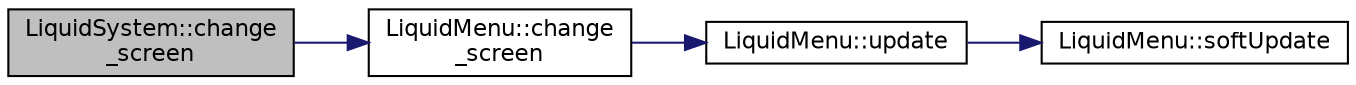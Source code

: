 digraph "LiquidSystem::change_screen"
{
  edge [fontname="Helvetica",fontsize="11",labelfontname="Helvetica",labelfontsize="11"];
  node [fontname="Helvetica",fontsize="11",shape=record];
  rankdir="LR";
  Node29 [label="LiquidSystem::change\l_screen",height=0.2,width=0.4,color="black", fillcolor="grey75", style="filled", fontcolor="black"];
  Node29 -> Node30 [color="midnightblue",fontsize="11",style="solid",fontname="Helvetica"];
  Node30 [label="LiquidMenu::change\l_screen",height=0.2,width=0.4,color="black", fillcolor="white", style="filled",URL="$class_liquid_menu.html#a406b6d717f642b116e4bba998f27393c",tooltip="Switches to the specified screen. "];
  Node30 -> Node31 [color="midnightblue",fontsize="11",style="solid",fontname="Helvetica"];
  Node31 [label="LiquidMenu::update",height=0.2,width=0.4,color="black", fillcolor="white", style="filled",URL="$class_liquid_menu.html#af6935b3a7c65918abaf5594e7742af70",tooltip="Prints the current screen to the display. "];
  Node31 -> Node32 [color="midnightblue",fontsize="11",style="solid",fontname="Helvetica"];
  Node32 [label="LiquidMenu::softUpdate",height=0.2,width=0.4,color="black", fillcolor="white", style="filled",URL="$class_liquid_menu.html#a506aa5f8822031096a881aed7c6e45e5",tooltip="Prints the current screen to the display (without clearing). "];
}
